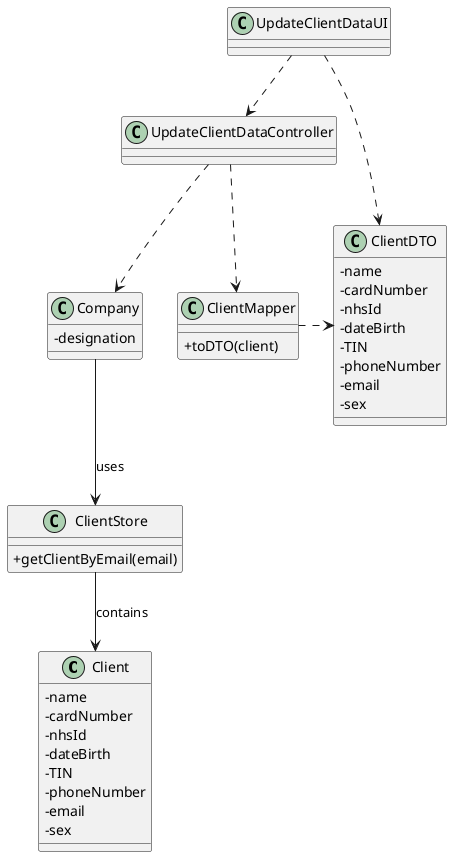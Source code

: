 @startuml
skinparam classAttributeIconSize 0

class Client {
- name
- cardNumber
- nhsId
- dateBirth
- TIN
- phoneNumber
- email
- sex
}
class UpdateClientDataUI
class UpdateClientDataController
class Company {
- designation
}
class ClientStore {
+ getClientByEmail(email)
}
class ClientMapper {
+ toDTO(client)
}
class ClientDTO {
- name
- cardNumber
- nhsId
- dateBirth
- TIN
- phoneNumber
- email
- sex
}

UpdateClientDataUI ..> UpdateClientDataController
UpdateClientDataUI ..> ClientDTO
UpdateClientDataController ..> ClientMapper
ClientMapper .right.> ClientDTO
UpdateClientDataController ..> Company
Company --> ClientStore : uses
ClientStore --> Client : contains
@enduml
